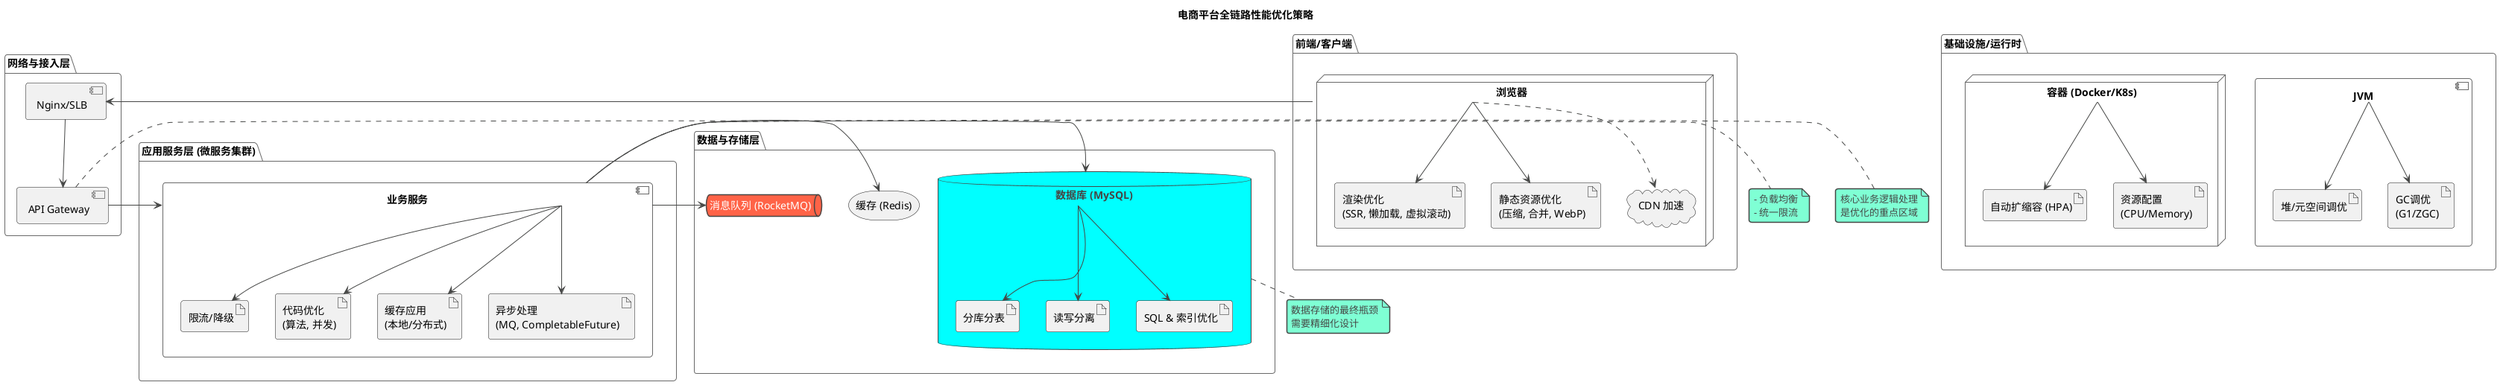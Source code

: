 @startuml 性能优化策略

!theme vibrant

title 电商平台全链路性能优化策略

package "前端/客户端" {
  node "浏览器" as Browser {
    cloud "CDN 加速" as CDN
    artifact "静态资源优化\n(压缩, 合并, WebP)" as StaticOpt
    artifact "渲染优化\n(SSR, 懒加载, 虚拟滚动)" as RenderOpt
    Browser ..> CDN
    Browser --> StaticOpt
    Browser --> RenderOpt
  }
}

package "网络与接入层" {
  component "Nginx/SLB" as LB
  component "API Gateway" as Gateway
  LB --> Gateway
}

package "应用服务层 (微服务集群)" {
  component "业务服务" as BizSvc {
    artifact "异步处理\n(MQ, CompletableFuture)" as Async
    artifact "缓存应用\n(本地/分布式)" as AppCache
    artifact "代码优化\n(算法, 并发)" as CodeOpt
    artifact "限流/降级" as RateLimit
  }
  BizSvc --> Async
  BizSvc --> AppCache
  BizSvc --> CodeOpt
  BizSvc --> RateLimit
}

package "数据与存储层" {
  database "数据库 (MySQL)" as DB {
    artifact "SQL & 索引优化" as SqlOpt
    artifact "读写分离" as ReadWriteSplit
    artifact "分库分表" as Sharding
  }
  storage "缓存 (Redis)" as Cache
  queue "消息队列 (RocketMQ)" as MQ
  
  DB --> SqlOpt
  DB --> ReadWriteSplit
  DB --> Sharding
}

package "基础设施/运行时" {
    component "JVM" as JVM {
        artifact "GC调优\n(G1/ZGC)" as GcOpt
        artifact "堆/元空间调优" as HeapOpt
    }
    node "容器 (Docker/K8s)" as Container {
        artifact "资源配置\n(CPU/Memory)" as ResourceOpt
        artifact "自动扩缩容 (HPA)" as HpaOpt
    }
    JVM --> GcOpt
    JVM --> HeapOpt
    Container --> ResourceOpt
    Container --> HpaOpt
}

' 关系
Gateway -> BizSvc
BizSvc -> Cache
BizSvc -> DB
BizSvc -> MQ

Browser -> LB

' 注释
note right of Gateway
  - 负载均衡
  - 统一限流
end note

note left of BizSvc
  核心业务逻辑处理
  是优化的重点区域
end note

note bottom of DB
  数据存储的最终瓶颈
  需要精细化设计
end note

@enduml 
